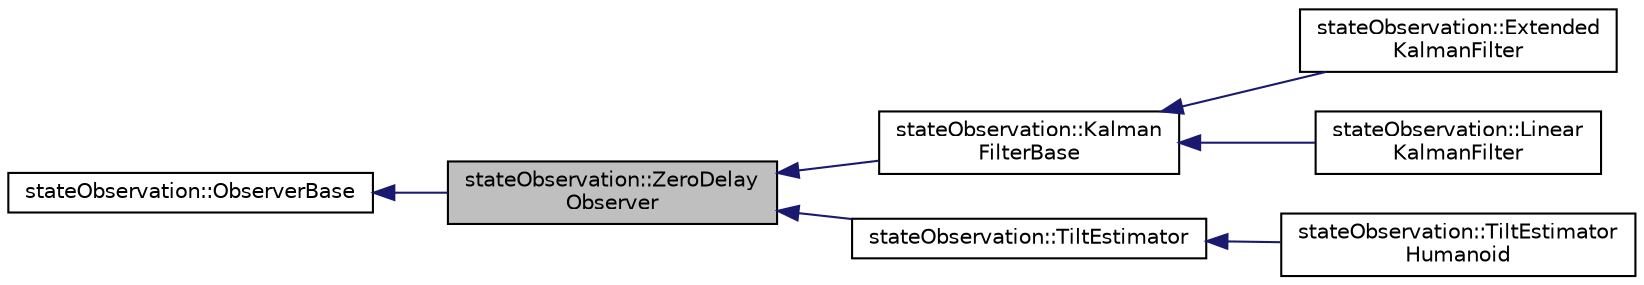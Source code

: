 digraph "stateObservation::ZeroDelayObserver"
{
 // LATEX_PDF_SIZE
  edge [fontname="Helvetica",fontsize="10",labelfontname="Helvetica",labelfontsize="10"];
  node [fontname="Helvetica",fontsize="10",shape=record];
  rankdir="LR";
  Node1 [label="stateObservation::ZeroDelay\lObserver",height=0.2,width=0.4,color="black", fillcolor="grey75", style="filled", fontcolor="black",tooltip="Defines the base class of online zero delay observers. Zero delay observers are the classical state o..."];
  Node2 -> Node1 [dir="back",color="midnightblue",fontsize="10",style="solid",fontname="Helvetica"];
  Node2 [label="stateObservation::ObserverBase",height=0.2,width=0.4,color="black", fillcolor="white", style="filled",URL="$classstateObservation_1_1ObserverBase.html",tooltip="The base class for observers. The observer is destinated to any dynamical system with a vector state ..."];
  Node1 -> Node3 [dir="back",color="midnightblue",fontsize="10",style="solid",fontname="Helvetica"];
  Node3 [label="stateObservation::Kalman\lFilterBase",height=0.2,width=0.4,color="black", fillcolor="white", style="filled",URL="$classstateObservation_1_1KalmanFilterBase.html",tooltip="It mostly implements the equations of Kalman filtering It is suitablle by derivation to be used incas..."];
  Node3 -> Node4 [dir="back",color="midnightblue",fontsize="10",style="solid",fontname="Helvetica"];
  Node4 [label="stateObservation::Extended\lKalmanFilter",height=0.2,width=0.4,color="black", fillcolor="white", style="filled",URL="$classstateObservation_1_1ExtendedKalmanFilter.html",tooltip=" "];
  Node3 -> Node5 [dir="back",color="midnightblue",fontsize="10",style="solid",fontname="Helvetica"];
  Node5 [label="stateObservation::Linear\lKalmanFilter",height=0.2,width=0.4,color="black", fillcolor="white", style="filled",URL="$classstateObservation_1_1LinearKalmanFilter.html",tooltip="The class of a Linear Kalman filter."];
  Node1 -> Node6 [dir="back",color="midnightblue",fontsize="10",style="solid",fontname="Helvetica"];
  Node6 [label="stateObservation::TiltEstimator",height=0.2,width=0.4,color="black", fillcolor="white", style="filled",URL="$classstateObservation_1_1TiltEstimator.html",tooltip="Description is pending."];
  Node6 -> Node7 [dir="back",color="midnightblue",fontsize="10",style="solid",fontname="Helvetica"];
  Node7 [label="stateObservation::TiltEstimator\lHumanoid",height=0.2,width=0.4,color="black", fillcolor="white", style="filled",URL="$classstateObservation_1_1TiltEstimatorHumanoid.html",tooltip="Version of the Tilt Estimator for humanoid robots."];
}
